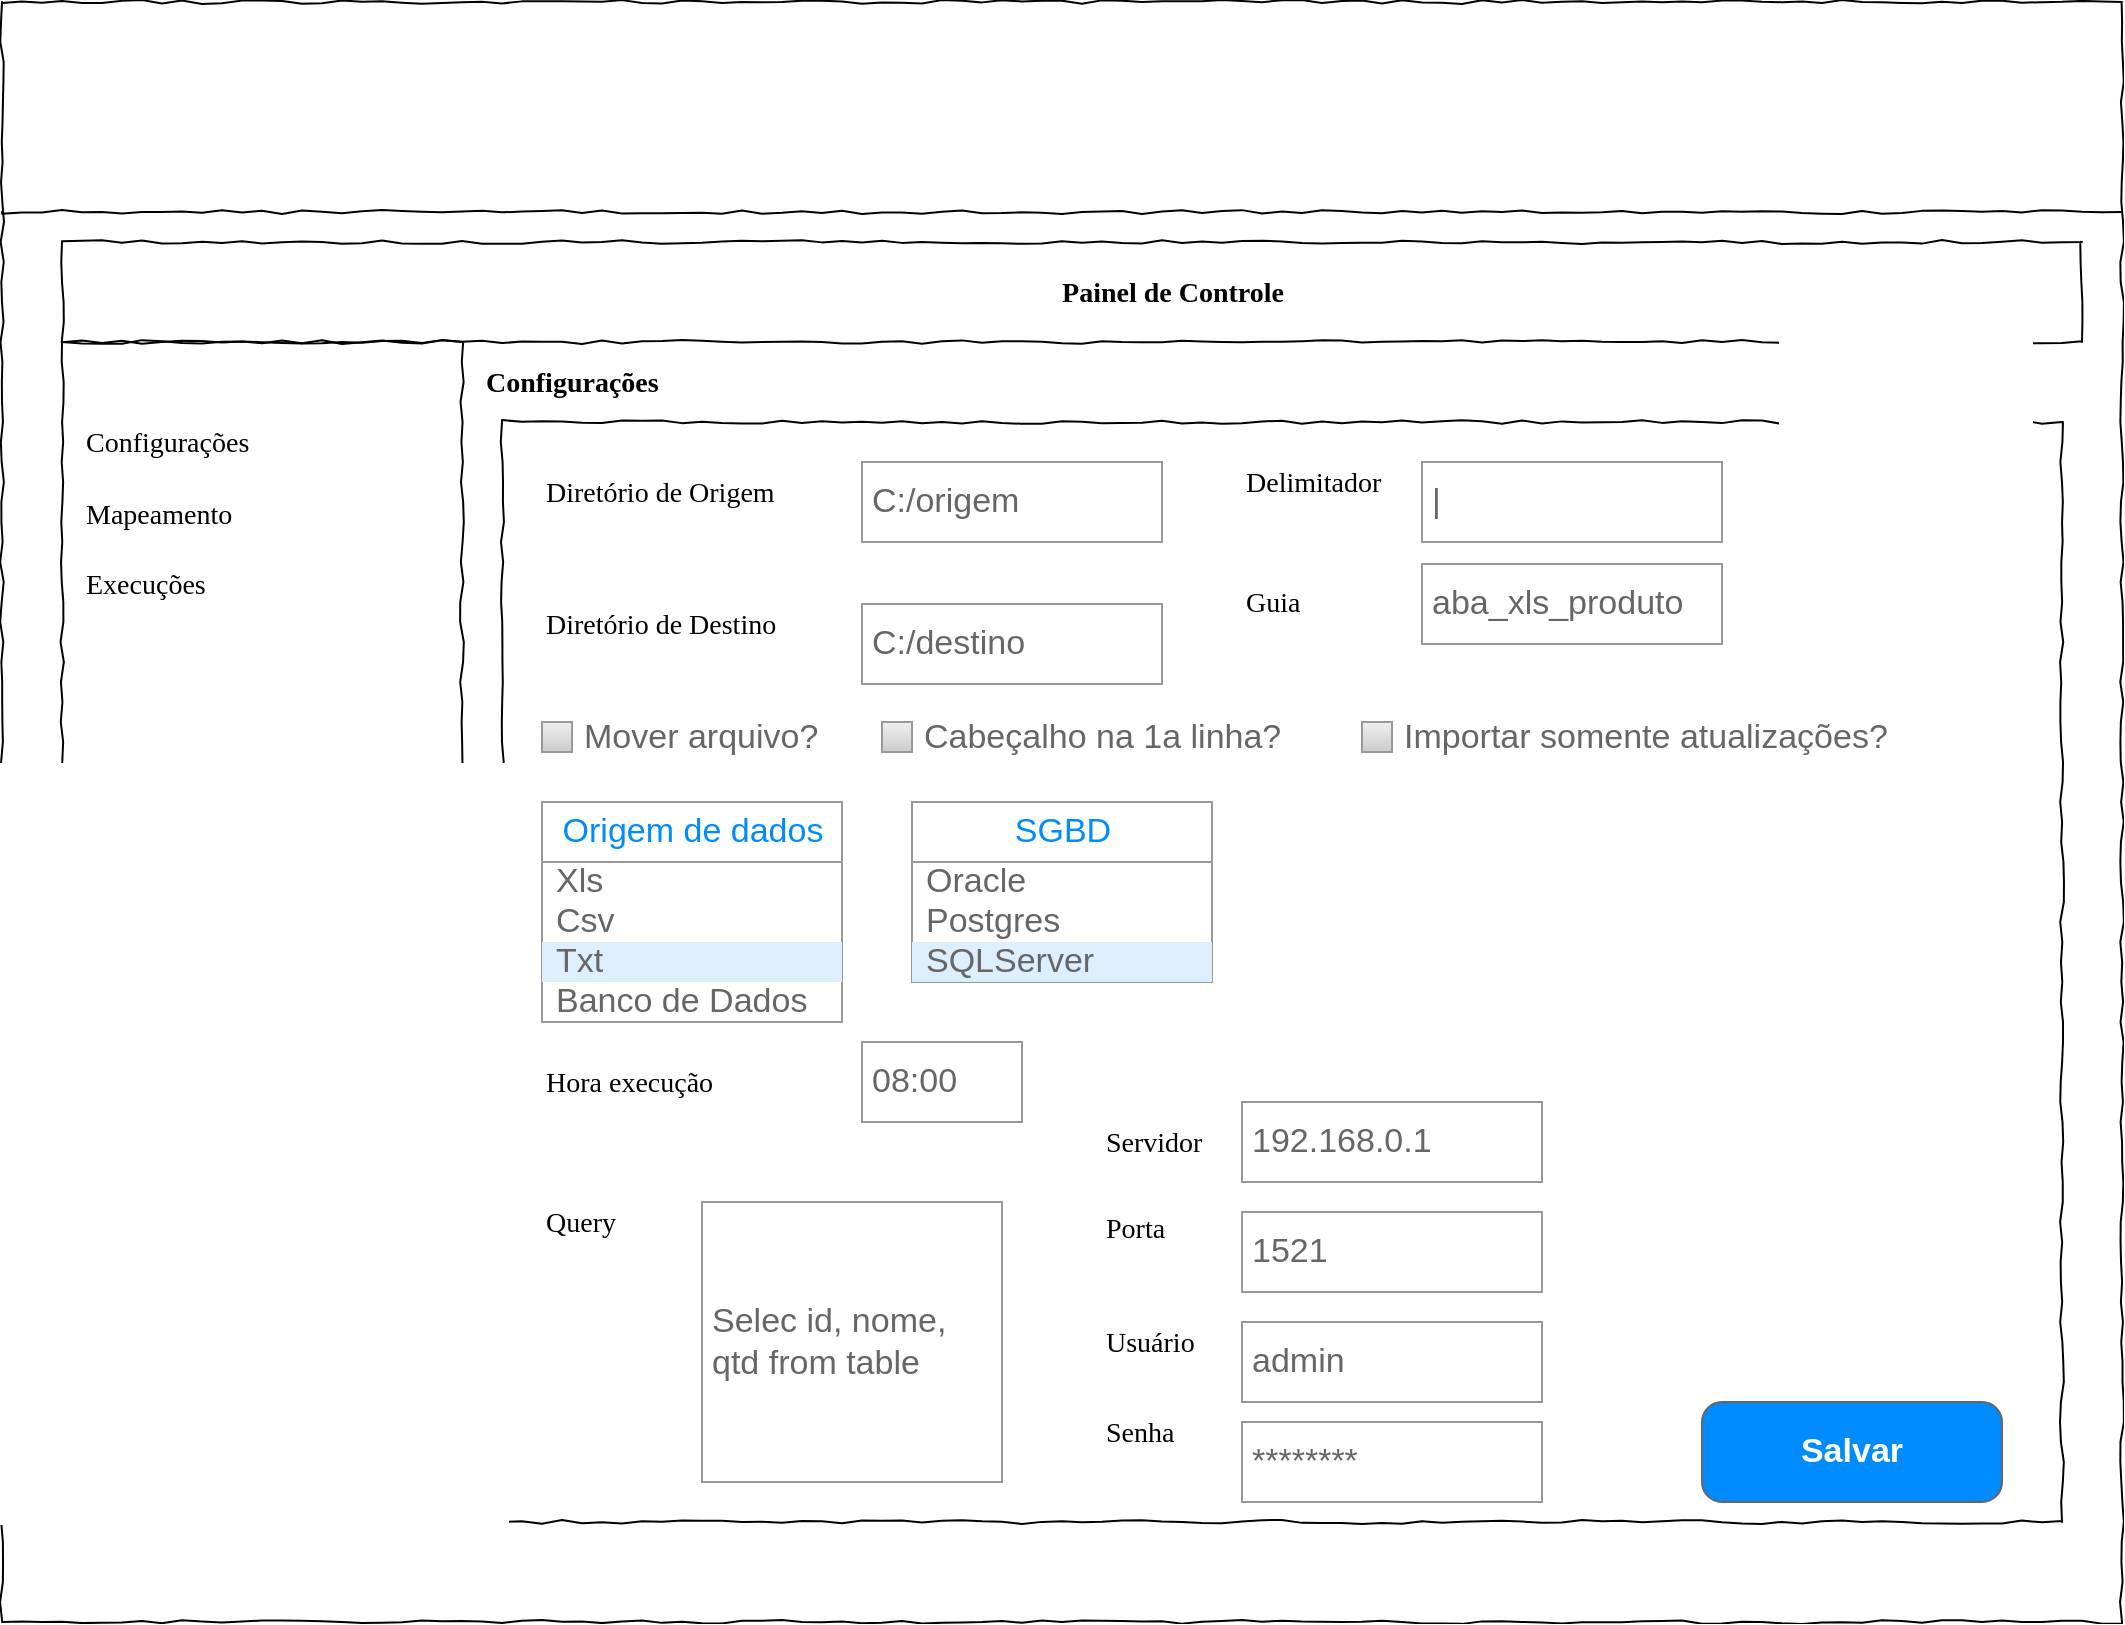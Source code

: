 <mxfile version="13.6.6" type="github" pages="3">
  <diagram name="Configurações " id="03018318-947c-dd8e-b7a3-06fadd420f32">
    <mxGraphModel dx="771" dy="2131" grid="1" gridSize="10" guides="1" tooltips="1" connect="1" arrows="1" fold="1" page="1" pageScale="1" pageWidth="1100" pageHeight="850" background="#ffffff" math="0" shadow="0">
      <root>
        <mxCell id="0" />
        <mxCell id="1" parent="0" />
        <mxCell id="677b7b8949515195-1" value="" style="whiteSpace=wrap;html=1;rounded=0;shadow=0;labelBackgroundColor=none;strokeColor=#000000;strokeWidth=1;fillColor=none;fontFamily=Verdana;fontSize=12;fontColor=#000000;align=center;comic=1;" parent="1" vertex="1">
          <mxGeometry y="40" width="1060" height="810" as="geometry" />
        </mxCell>
        <mxCell id="677b7b8949515195-8" value="" style="whiteSpace=wrap;html=1;rounded=0;shadow=0;labelBackgroundColor=none;strokeWidth=1;fillColor=none;fontFamily=Verdana;fontSize=12;align=center;comic=1;" parent="1" vertex="1">
          <mxGeometry x="30" y="210" width="200" height="590" as="geometry" />
        </mxCell>
        <mxCell id="677b7b8949515195-9" value="" style="line;strokeWidth=1;html=1;rounded=0;shadow=0;labelBackgroundColor=none;fillColor=none;fontFamily=Verdana;fontSize=14;fontColor=#000000;align=center;comic=1;" parent="1" vertex="1">
          <mxGeometry y="140" width="1060" height="10" as="geometry" />
        </mxCell>
        <mxCell id="677b7b8949515195-10" value="" style="whiteSpace=wrap;html=1;rounded=0;shadow=0;labelBackgroundColor=none;strokeWidth=1;fillColor=none;fontFamily=Verdana;fontSize=12;align=center;comic=1;" parent="1" vertex="1">
          <mxGeometry x="30" y="160" width="1010" height="50" as="geometry" />
        </mxCell>
        <mxCell id="677b7b8949515195-11" value="Configurações&amp;nbsp;" style="text;html=1;points=[];align=left;verticalAlign=top;spacingTop=-4;fontSize=14;fontFamily=Verdana;fontStyle=1" parent="1" vertex="1">
          <mxGeometry x="240" y="220" width="230" height="55" as="geometry" />
        </mxCell>
        <mxCell id="677b7b8949515195-12" value="Painel de Controle" style="text;html=1;points=[];align=center;verticalAlign=top;spacingTop=-4;fontSize=14;fontFamily=Verdana;fontStyle=1" parent="1" vertex="1">
          <mxGeometry x="390" y="175" width="390" height="20" as="geometry" />
        </mxCell>
        <mxCell id="677b7b8949515195-26" value="" style="whiteSpace=wrap;html=1;rounded=0;shadow=0;labelBackgroundColor=none;strokeWidth=1;fillColor=none;fontFamily=Verdana;fontSize=12;align=center;comic=1;" parent="1" vertex="1">
          <mxGeometry x="250" y="250" width="780" height="550" as="geometry" />
        </mxCell>
        <mxCell id="677b7b8949515195-27" value="Configurações&amp;nbsp;" style="text;html=1;points=[];align=left;verticalAlign=top;spacingTop=-4;fontSize=14;fontFamily=Verdana" parent="1" vertex="1">
          <mxGeometry x="40" y="250" width="170" height="20" as="geometry" />
        </mxCell>
        <mxCell id="677b7b8949515195-28" value="Mapeamento" style="text;html=1;points=[];align=left;verticalAlign=top;spacingTop=-4;fontSize=14;fontFamily=Verdana" parent="1" vertex="1">
          <mxGeometry x="40" y="286" width="170" height="20" as="geometry" />
        </mxCell>
        <mxCell id="677b7b8949515195-29" value="Execuções&amp;nbsp;" style="text;html=1;points=[];align=left;verticalAlign=top;spacingTop=-4;fontSize=14;fontFamily=Verdana" parent="1" vertex="1">
          <mxGeometry x="40" y="321" width="170" height="20" as="geometry" />
        </mxCell>
        <mxCell id="oYdHYf_mz_Uk3pocAltX-6" value="C:/origem" style="strokeWidth=1;shadow=0;dashed=0;align=center;html=1;shape=mxgraph.mockup.forms.pwField;strokeColor=#999999;mainText=;align=left;fontColor=#666666;fontSize=17;spacingLeft=3;" parent="1" vertex="1">
          <mxGeometry x="430" y="270" width="150" height="40" as="geometry" />
        </mxCell>
        <object label="Diretório de Origem" id="oYdHYf_mz_Uk3pocAltX-7">
          <mxCell style="text;html=1;points=[];align=left;verticalAlign=top;spacingTop=-4;fontSize=14;fontFamily=Verdana" parent="1" vertex="1">
            <mxGeometry x="270" y="275" width="170" height="45" as="geometry" />
          </mxCell>
        </object>
        <object label="Diretório de Destino" id="oYdHYf_mz_Uk3pocAltX-8">
          <mxCell style="text;html=1;points=[];align=left;verticalAlign=top;spacingTop=-4;fontSize=14;fontFamily=Verdana" parent="1" vertex="1">
            <mxGeometry x="270" y="341" width="170" height="45" as="geometry" />
          </mxCell>
        </object>
        <mxCell id="oYdHYf_mz_Uk3pocAltX-9" value="C:/destino" style="strokeWidth=1;shadow=0;dashed=0;align=center;html=1;shape=mxgraph.mockup.forms.pwField;strokeColor=#999999;mainText=;align=left;fontColor=#666666;fontSize=17;spacingLeft=3;" parent="1" vertex="1">
          <mxGeometry x="430" y="341" width="150" height="40" as="geometry" />
        </mxCell>
        <object label="Mover arquivo?" id="oYdHYf_mz_Uk3pocAltX-10">
          <mxCell style="strokeWidth=1;shadow=0;dashed=0;align=center;html=1;shape=mxgraph.mockup.forms.rrect;rSize=0;fillColor=#eeeeee;strokeColor=#999999;gradientColor=#cccccc;align=left;spacingLeft=4;fontSize=17;fontColor=#666666;labelPosition=right;" parent="1" vertex="1">
            <mxGeometry x="270" y="400" width="15" height="15" as="geometry" />
          </mxCell>
        </object>
        <mxCell id="oYdHYf_mz_Uk3pocAltX-14" value="" style="strokeWidth=1;shadow=0;dashed=0;align=center;html=1;shape=mxgraph.mockup.forms.rrect;rSize=0;strokeColor=#999999;fillColor=#ffffff;" parent="1" vertex="1">
          <mxGeometry x="270" y="440" width="150" height="110" as="geometry" />
        </mxCell>
        <mxCell id="oYdHYf_mz_Uk3pocAltX-15" value="Origem de dados" style="strokeWidth=1;shadow=0;dashed=0;align=center;html=1;shape=mxgraph.mockup.forms.rrect;rSize=0;strokeColor=#999999;fontColor=#008cff;fontSize=17;fillColor=#ffffff;resizeWidth=1;" parent="oYdHYf_mz_Uk3pocAltX-14" vertex="1">
          <mxGeometry width="150" height="30" relative="1" as="geometry" />
        </mxCell>
        <mxCell id="oYdHYf_mz_Uk3pocAltX-16" value="Xls" style="strokeWidth=1;shadow=0;dashed=0;align=center;html=1;shape=mxgraph.mockup.forms.anchor;fontSize=17;fontColor=#666666;align=left;spacingLeft=5;resizeWidth=1;" parent="oYdHYf_mz_Uk3pocAltX-14" vertex="1">
          <mxGeometry width="150" height="20" relative="1" as="geometry">
            <mxPoint y="30" as="offset" />
          </mxGeometry>
        </mxCell>
        <mxCell id="oYdHYf_mz_Uk3pocAltX-17" value="Csv" style="strokeWidth=1;shadow=0;dashed=0;align=center;html=1;shape=mxgraph.mockup.forms.anchor;fontSize=17;fontColor=#666666;align=left;spacingLeft=5;resizeWidth=1;" parent="oYdHYf_mz_Uk3pocAltX-14" vertex="1">
          <mxGeometry width="150" height="20" relative="1" as="geometry">
            <mxPoint y="50" as="offset" />
          </mxGeometry>
        </mxCell>
        <mxCell id="oYdHYf_mz_Uk3pocAltX-18" value="Txt" style="strokeWidth=1;shadow=0;dashed=0;align=center;html=1;shape=mxgraph.mockup.forms.rrect;rSize=0;fontSize=17;fontColor=#666666;align=left;spacingLeft=5;fillColor=#ddeeff;strokeColor=none;resizeWidth=1;" parent="oYdHYf_mz_Uk3pocAltX-14" vertex="1">
          <mxGeometry width="150" height="20" relative="1" as="geometry">
            <mxPoint y="70" as="offset" />
          </mxGeometry>
        </mxCell>
        <mxCell id="oYdHYf_mz_Uk3pocAltX-19" value="Banco de Dados" style="strokeWidth=1;shadow=0;dashed=0;align=center;html=1;shape=mxgraph.mockup.forms.anchor;fontSize=17;fontColor=#666666;align=left;spacingLeft=5;resizeWidth=1;" parent="oYdHYf_mz_Uk3pocAltX-14" vertex="1">
          <mxGeometry width="150" height="20" relative="1" as="geometry">
            <mxPoint y="90" as="offset" />
          </mxGeometry>
        </mxCell>
        <object label="Hora execução&amp;nbsp;" id="oYdHYf_mz_Uk3pocAltX-20">
          <mxCell style="text;html=1;points=[];align=left;verticalAlign=top;spacingTop=-4;fontSize=14;fontFamily=Verdana" parent="1" vertex="1">
            <mxGeometry x="270" y="570" width="170" height="45" as="geometry" />
          </mxCell>
        </object>
        <mxCell id="oYdHYf_mz_Uk3pocAltX-21" value="08:00" style="strokeWidth=1;shadow=0;dashed=0;align=center;html=1;shape=mxgraph.mockup.forms.pwField;strokeColor=#999999;mainText=;align=left;fontColor=#666666;fontSize=17;spacingLeft=3;" parent="1" vertex="1">
          <mxGeometry x="430" y="560" width="80" height="40" as="geometry" />
        </mxCell>
        <mxCell id="oYdHYf_mz_Uk3pocAltX-22" value="" style="strokeWidth=1;shadow=0;dashed=0;align=center;html=1;shape=mxgraph.mockup.forms.rrect;rSize=0;strokeColor=#999999;fillColor=#ffffff;" parent="1" vertex="1">
          <mxGeometry x="455" y="440" width="150" height="90" as="geometry" />
        </mxCell>
        <mxCell id="oYdHYf_mz_Uk3pocAltX-23" value="SGBD" style="strokeWidth=1;shadow=0;dashed=0;align=center;html=1;shape=mxgraph.mockup.forms.rrect;rSize=0;strokeColor=#999999;fontColor=#008cff;fontSize=17;fillColor=#ffffff;resizeWidth=1;" parent="oYdHYf_mz_Uk3pocAltX-22" vertex="1">
          <mxGeometry width="150" height="30" relative="1" as="geometry" />
        </mxCell>
        <mxCell id="oYdHYf_mz_Uk3pocAltX-24" value="Oracle" style="strokeWidth=1;shadow=0;dashed=0;align=center;html=1;shape=mxgraph.mockup.forms.anchor;fontSize=17;fontColor=#666666;align=left;spacingLeft=5;resizeWidth=1;" parent="oYdHYf_mz_Uk3pocAltX-22" vertex="1">
          <mxGeometry width="150" height="20" relative="1" as="geometry">
            <mxPoint y="30" as="offset" />
          </mxGeometry>
        </mxCell>
        <mxCell id="oYdHYf_mz_Uk3pocAltX-25" value="Postgres" style="strokeWidth=1;shadow=0;dashed=0;align=center;html=1;shape=mxgraph.mockup.forms.anchor;fontSize=17;fontColor=#666666;align=left;spacingLeft=5;resizeWidth=1;" parent="oYdHYf_mz_Uk3pocAltX-22" vertex="1">
          <mxGeometry width="150" height="20" relative="1" as="geometry">
            <mxPoint y="50" as="offset" />
          </mxGeometry>
        </mxCell>
        <mxCell id="oYdHYf_mz_Uk3pocAltX-26" value="SQLServer" style="strokeWidth=1;shadow=0;dashed=0;align=center;html=1;shape=mxgraph.mockup.forms.rrect;rSize=0;fontSize=17;fontColor=#666666;align=left;spacingLeft=5;fillColor=#ddeeff;strokeColor=none;resizeWidth=1;" parent="oYdHYf_mz_Uk3pocAltX-22" vertex="1">
          <mxGeometry width="150" height="20" relative="1" as="geometry">
            <mxPoint y="70" as="offset" />
          </mxGeometry>
        </mxCell>
        <object label="Query" id="ldl7UTo84l_oOs6AeaoS-1">
          <mxCell style="text;html=1;points=[];align=left;verticalAlign=top;spacingTop=-4;fontSize=14;fontFamily=Verdana" parent="1" vertex="1">
            <mxGeometry x="270" y="640" width="170" height="45" as="geometry" />
          </mxCell>
        </object>
        <mxCell id="t5DSYF_FgyzFKGMEDUMn-1" value="Selec id, nome, &lt;br&gt;qtd from table" style="strokeWidth=1;shadow=0;dashed=0;align=center;html=1;shape=mxgraph.mockup.forms.pwField;strokeColor=#999999;mainText=;align=left;fontColor=#666666;fontSize=17;spacingLeft=3;" vertex="1" parent="1">
          <mxGeometry x="350" y="640" width="150" height="140" as="geometry" />
        </mxCell>
        <mxCell id="t5DSYF_FgyzFKGMEDUMn-5" value="Salvar" style="strokeWidth=1;shadow=0;dashed=0;align=center;html=1;shape=mxgraph.mockup.buttons.button;strokeColor=#666666;fontColor=#ffffff;mainText=;buttonStyle=round;fontSize=17;fontStyle=1;fillColor=#008cff;whiteSpace=wrap;" vertex="1" parent="1">
          <mxGeometry x="850" y="740" width="150" height="50" as="geometry" />
        </mxCell>
        <object label="Delimitador" id="t5DSYF_FgyzFKGMEDUMn-6">
          <mxCell style="text;html=1;points=[];align=left;verticalAlign=top;spacingTop=-4;fontSize=14;fontFamily=Verdana" vertex="1" parent="1">
            <mxGeometry x="620" y="270" width="170" height="40" as="geometry" />
          </mxCell>
        </object>
        <mxCell id="t5DSYF_FgyzFKGMEDUMn-7" value="|" style="strokeWidth=1;shadow=0;dashed=0;align=center;html=1;shape=mxgraph.mockup.forms.pwField;strokeColor=#999999;mainText=;align=left;fontColor=#666666;fontSize=17;spacingLeft=3;" vertex="1" parent="1">
          <mxGeometry x="710" y="270" width="150" height="40" as="geometry" />
        </mxCell>
        <object label="Cabeçalho na 1a linha?" id="t5DSYF_FgyzFKGMEDUMn-8">
          <mxCell style="strokeWidth=1;shadow=0;dashed=0;align=center;html=1;shape=mxgraph.mockup.forms.rrect;rSize=0;fillColor=#eeeeee;strokeColor=#999999;gradientColor=#cccccc;align=left;spacingLeft=4;fontSize=17;fontColor=#666666;labelPosition=right;" vertex="1" parent="1">
            <mxGeometry x="440" y="400" width="15" height="15" as="geometry" />
          </mxCell>
        </object>
        <object label="Servidor" id="t5DSYF_FgyzFKGMEDUMn-9">
          <mxCell style="text;html=1;points=[];align=left;verticalAlign=top;spacingTop=-4;fontSize=14;fontFamily=Verdana" vertex="1" parent="1">
            <mxGeometry x="550" y="600" width="170" height="40" as="geometry" />
          </mxCell>
        </object>
        <object label="Porta" id="t5DSYF_FgyzFKGMEDUMn-10">
          <mxCell style="text;html=1;points=[];align=left;verticalAlign=top;spacingTop=-4;fontSize=14;fontFamily=Verdana" vertex="1" parent="1">
            <mxGeometry x="550" y="642.5" width="170" height="40" as="geometry" />
          </mxCell>
        </object>
        <mxCell id="t5DSYF_FgyzFKGMEDUMn-11" value="192.168.0.1" style="strokeWidth=1;shadow=0;dashed=0;align=center;html=1;shape=mxgraph.mockup.forms.pwField;strokeColor=#999999;mainText=;align=left;fontColor=#666666;fontSize=17;spacingLeft=3;" vertex="1" parent="1">
          <mxGeometry x="620" y="590" width="150" height="40" as="geometry" />
        </mxCell>
        <mxCell id="t5DSYF_FgyzFKGMEDUMn-12" value="1521" style="strokeWidth=1;shadow=0;dashed=0;align=center;html=1;shape=mxgraph.mockup.forms.pwField;strokeColor=#999999;mainText=;align=left;fontColor=#666666;fontSize=17;spacingLeft=3;" vertex="1" parent="1">
          <mxGeometry x="620" y="645" width="150" height="40" as="geometry" />
        </mxCell>
        <object label="Usuário&amp;nbsp;" id="t5DSYF_FgyzFKGMEDUMn-13">
          <mxCell style="text;html=1;points=[];align=left;verticalAlign=top;spacingTop=-4;fontSize=14;fontFamily=Verdana" vertex="1" parent="1">
            <mxGeometry x="550" y="700" width="170" height="40" as="geometry" />
          </mxCell>
        </object>
        <object label="Senha" id="t5DSYF_FgyzFKGMEDUMn-14">
          <mxCell style="text;html=1;points=[];align=left;verticalAlign=top;spacingTop=-4;fontSize=14;fontFamily=Verdana" vertex="1" parent="1">
            <mxGeometry x="550" y="745" width="170" height="40" as="geometry" />
          </mxCell>
        </object>
        <mxCell id="t5DSYF_FgyzFKGMEDUMn-15" value="admin" style="strokeWidth=1;shadow=0;dashed=0;align=center;html=1;shape=mxgraph.mockup.forms.pwField;strokeColor=#999999;mainText=;align=left;fontColor=#666666;fontSize=17;spacingLeft=3;" vertex="1" parent="1">
          <mxGeometry x="620" y="700" width="150" height="40" as="geometry" />
        </mxCell>
        <mxCell id="t5DSYF_FgyzFKGMEDUMn-16" value="********" style="strokeWidth=1;shadow=0;dashed=0;align=center;html=1;shape=mxgraph.mockup.forms.pwField;strokeColor=#999999;mainText=;align=left;fontColor=#666666;fontSize=17;spacingLeft=3;" vertex="1" parent="1">
          <mxGeometry x="620" y="750" width="150" height="40" as="geometry" />
        </mxCell>
        <object label="Guia" id="t5DSYF_FgyzFKGMEDUMn-17">
          <mxCell style="text;html=1;points=[];align=left;verticalAlign=top;spacingTop=-4;fontSize=14;fontFamily=Verdana" vertex="1" parent="1">
            <mxGeometry x="620" y="330" width="170" height="40" as="geometry" />
          </mxCell>
        </object>
        <mxCell id="t5DSYF_FgyzFKGMEDUMn-18" value="aba_xls_produto" style="strokeWidth=1;shadow=0;dashed=0;align=center;html=1;shape=mxgraph.mockup.forms.pwField;strokeColor=#999999;mainText=;align=left;fontColor=#666666;fontSize=17;spacingLeft=3;" vertex="1" parent="1">
          <mxGeometry x="710" y="321" width="150" height="40" as="geometry" />
        </mxCell>
        <object label="Importar somente atualizações?" id="t5DSYF_FgyzFKGMEDUMn-19">
          <mxCell style="strokeWidth=1;shadow=0;dashed=0;align=center;html=1;shape=mxgraph.mockup.forms.rrect;rSize=0;fillColor=#eeeeee;strokeColor=#999999;gradientColor=#cccccc;align=left;spacingLeft=4;fontSize=17;fontColor=#666666;labelPosition=right;" vertex="1" parent="1">
            <mxGeometry x="680" y="400" width="15" height="15" as="geometry" />
          </mxCell>
        </object>
      </root>
    </mxGraphModel>
  </diagram>
  <diagram name="Mapeamento" id="bbQ_pLbrjSXf4kjfiGzI">
    <mxGraphModel dx="600" dy="1658" grid="1" gridSize="10" guides="1" tooltips="1" connect="1" arrows="1" fold="1" page="1" pageScale="1" pageWidth="1100" pageHeight="850" background="#ffffff" math="0" shadow="0">
      <root>
        <mxCell id="PjNWJByG9njXrowxFvhe-0" />
        <mxCell id="PjNWJByG9njXrowxFvhe-1" parent="PjNWJByG9njXrowxFvhe-0" />
        <mxCell id="PjNWJByG9njXrowxFvhe-2" value="" style="whiteSpace=wrap;html=1;rounded=0;shadow=0;labelBackgroundColor=none;strokeColor=#000000;strokeWidth=1;fillColor=none;fontFamily=Verdana;fontSize=12;fontColor=#000000;align=center;comic=1;" vertex="1" parent="PjNWJByG9njXrowxFvhe-1">
          <mxGeometry y="40" width="1060" height="810" as="geometry" />
        </mxCell>
        <mxCell id="PjNWJByG9njXrowxFvhe-3" value="" style="whiteSpace=wrap;html=1;rounded=0;shadow=0;labelBackgroundColor=none;strokeWidth=1;fillColor=none;fontFamily=Verdana;fontSize=12;align=center;comic=1;" vertex="1" parent="PjNWJByG9njXrowxFvhe-1">
          <mxGeometry x="30" y="210" width="200" height="590" as="geometry" />
        </mxCell>
        <mxCell id="PjNWJByG9njXrowxFvhe-4" value="" style="line;strokeWidth=1;html=1;rounded=0;shadow=0;labelBackgroundColor=none;fillColor=none;fontFamily=Verdana;fontSize=14;fontColor=#000000;align=center;comic=1;" vertex="1" parent="PjNWJByG9njXrowxFvhe-1">
          <mxGeometry y="140" width="1060" height="10" as="geometry" />
        </mxCell>
        <mxCell id="PjNWJByG9njXrowxFvhe-5" value="" style="whiteSpace=wrap;html=1;rounded=0;shadow=0;labelBackgroundColor=none;strokeWidth=1;fillColor=none;fontFamily=Verdana;fontSize=12;align=center;comic=1;" vertex="1" parent="PjNWJByG9njXrowxFvhe-1">
          <mxGeometry x="30" y="160" width="1010" height="50" as="geometry" />
        </mxCell>
        <mxCell id="PjNWJByG9njXrowxFvhe-6" value="Mapeamento" style="text;html=1;points=[];align=left;verticalAlign=top;spacingTop=-4;fontSize=14;fontFamily=Verdana;fontStyle=1" vertex="1" parent="PjNWJByG9njXrowxFvhe-1">
          <mxGeometry x="240" y="220" width="230" height="55" as="geometry" />
        </mxCell>
        <mxCell id="PjNWJByG9njXrowxFvhe-7" value="Painel de Controle" style="text;html=1;points=[];align=center;verticalAlign=top;spacingTop=-4;fontSize=14;fontFamily=Verdana;fontStyle=1" vertex="1" parent="PjNWJByG9njXrowxFvhe-1">
          <mxGeometry x="390" y="175" width="390" height="20" as="geometry" />
        </mxCell>
        <mxCell id="PjNWJByG9njXrowxFvhe-8" value="" style="whiteSpace=wrap;html=1;rounded=0;shadow=0;labelBackgroundColor=none;strokeWidth=1;fillColor=none;fontFamily=Verdana;fontSize=12;align=center;comic=1;" vertex="1" parent="PjNWJByG9njXrowxFvhe-1">
          <mxGeometry x="250" y="250" width="780" height="550" as="geometry" />
        </mxCell>
        <mxCell id="PjNWJByG9njXrowxFvhe-9" value="Configurações&amp;nbsp;" style="text;html=1;points=[];align=left;verticalAlign=top;spacingTop=-4;fontSize=14;fontFamily=Verdana" vertex="1" parent="PjNWJByG9njXrowxFvhe-1">
          <mxGeometry x="40" y="250" width="170" height="20" as="geometry" />
        </mxCell>
        <mxCell id="PjNWJByG9njXrowxFvhe-10" value="Mapeamento" style="text;html=1;points=[];align=left;verticalAlign=top;spacingTop=-4;fontSize=14;fontFamily=Verdana" vertex="1" parent="PjNWJByG9njXrowxFvhe-1">
          <mxGeometry x="40" y="286" width="170" height="20" as="geometry" />
        </mxCell>
        <mxCell id="PjNWJByG9njXrowxFvhe-11" value="Execuções&amp;nbsp;" style="text;html=1;points=[];align=left;verticalAlign=top;spacingTop=-4;fontSize=14;fontFamily=Verdana" vertex="1" parent="PjNWJByG9njXrowxFvhe-1">
          <mxGeometry x="40" y="321" width="170" height="20" as="geometry" />
        </mxCell>
        <mxCell id="PjNWJByG9njXrowxFvhe-12" value="1" style="strokeWidth=1;shadow=0;dashed=0;align=center;html=1;shape=mxgraph.mockup.forms.pwField;strokeColor=#999999;mainText=;align=left;fontColor=#666666;fontSize=17;spacingLeft=3;" vertex="1" parent="PjNWJByG9njXrowxFvhe-1">
          <mxGeometry x="420" y="306" width="80" height="40" as="geometry" />
        </mxCell>
        <object label="Id" id="PjNWJByG9njXrowxFvhe-13">
          <mxCell style="text;html=1;points=[];align=right;verticalAlign=top;spacingTop=-4;fontSize=14;fontFamily=Verdana" vertex="1" parent="PjNWJByG9njXrowxFvhe-1">
            <mxGeometry x="240" y="306" width="170" height="45" as="geometry" />
          </mxCell>
        </object>
        <object label="Nome" id="PjNWJByG9njXrowxFvhe-14">
          <mxCell style="text;html=1;points=[];align=right;verticalAlign=top;spacingTop=-4;fontSize=14;fontFamily=Verdana" vertex="1" parent="PjNWJByG9njXrowxFvhe-1">
            <mxGeometry x="240" y="361" width="170" height="45" as="geometry" />
          </mxCell>
        </object>
        <mxCell id="PjNWJByG9njXrowxFvhe-15" value="3" style="strokeWidth=1;shadow=0;dashed=0;align=center;html=1;shape=mxgraph.mockup.forms.pwField;strokeColor=#999999;mainText=;align=left;fontColor=#666666;fontSize=17;spacingLeft=3;" vertex="1" parent="PjNWJByG9njXrowxFvhe-1">
          <mxGeometry x="420" y="360" width="80" height="40" as="geometry" />
        </mxCell>
        <object label="Quantidade" id="PjNWJByG9njXrowxFvhe-23">
          <mxCell style="text;html=1;points=[];align=right;verticalAlign=top;spacingTop=-4;fontSize=14;fontFamily=Verdana" vertex="1" parent="PjNWJByG9njXrowxFvhe-1">
            <mxGeometry x="240" y="415" width="170" height="45" as="geometry" />
          </mxCell>
        </object>
        <mxCell id="PjNWJByG9njXrowxFvhe-24" value="5" style="strokeWidth=1;shadow=0;dashed=0;align=center;html=1;shape=mxgraph.mockup.forms.pwField;strokeColor=#999999;mainText=;align=left;fontColor=#666666;fontSize=17;spacingLeft=3;" vertex="1" parent="PjNWJByG9njXrowxFvhe-1">
          <mxGeometry x="420" y="412.5" width="80" height="40" as="geometry" />
        </mxCell>
        <object label="API / Coluna" id="PjNWJByG9njXrowxFvhe-30">
          <mxCell style="text;html=1;points=[];align=left;verticalAlign=top;spacingTop=-4;fontSize=14;fontFamily=Verdana;fontStyle=1" vertex="1" parent="PjNWJByG9njXrowxFvhe-1">
            <mxGeometry x="390" y="267.5" width="150" height="45" as="geometry" />
          </mxCell>
        </object>
        <mxCell id="PjNWJByG9njXrowxFvhe-32" value="Salvar" style="strokeWidth=1;shadow=0;dashed=0;align=center;html=1;shape=mxgraph.mockup.buttons.button;strokeColor=#666666;fontColor=#ffffff;mainText=;buttonStyle=round;fontSize=17;fontStyle=1;fillColor=#008cff;whiteSpace=wrap;" vertex="1" parent="PjNWJByG9njXrowxFvhe-1">
          <mxGeometry x="850" y="740" width="150" height="50" as="geometry" />
        </mxCell>
        <object label="Promoção&amp;nbsp;" id="PjNWJByG9njXrowxFvhe-47">
          <mxCell style="text;html=1;points=[];align=right;verticalAlign=top;spacingTop=-4;fontSize=14;fontFamily=Verdana" vertex="1" parent="PjNWJByG9njXrowxFvhe-1">
            <mxGeometry x="250" y="470" width="170" height="45" as="geometry" />
          </mxCell>
        </object>
        <object label="Preço&amp;nbsp;" id="PjNWJByG9njXrowxFvhe-48">
          <mxCell style="text;html=1;points=[];align=right;verticalAlign=top;spacingTop=-4;fontSize=14;fontFamily=Verdana" vertex="1" parent="PjNWJByG9njXrowxFvhe-1">
            <mxGeometry x="240" y="530" width="170" height="45" as="geometry" />
          </mxCell>
        </object>
        <mxCell id="PjNWJByG9njXrowxFvhe-49" value="6" style="strokeWidth=1;shadow=0;dashed=0;align=center;html=1;shape=mxgraph.mockup.forms.pwField;strokeColor=#999999;mainText=;align=left;fontColor=#666666;fontSize=17;spacingLeft=3;" vertex="1" parent="PjNWJByG9njXrowxFvhe-1">
          <mxGeometry x="420" y="470" width="80" height="40" as="geometry" />
        </mxCell>
        <mxCell id="PjNWJByG9njXrowxFvhe-50" value="8" style="strokeWidth=1;shadow=0;dashed=0;align=center;html=1;shape=mxgraph.mockup.forms.pwField;strokeColor=#999999;mainText=;align=left;fontColor=#666666;fontSize=17;spacingLeft=3;" vertex="1" parent="PjNWJByG9njXrowxFvhe-1">
          <mxGeometry x="420" y="520" width="80" height="40" as="geometry" />
        </mxCell>
      </root>
    </mxGraphModel>
  </diagram>
  <diagram name="Execuções " id="ZuAgn0rIkCz6D5RC2Gj4">
    <mxGraphModel dx="771" dy="2131" grid="1" gridSize="10" guides="1" tooltips="1" connect="1" arrows="1" fold="1" page="1" pageScale="1" pageWidth="1100" pageHeight="850" background="#ffffff" math="0" shadow="0">
      <root>
        <mxCell id="1RwXgnjGR2Spg3Via4EN-0" />
        <mxCell id="1RwXgnjGR2Spg3Via4EN-1" parent="1RwXgnjGR2Spg3Via4EN-0" />
        <mxCell id="1RwXgnjGR2Spg3Via4EN-2" value="" style="whiteSpace=wrap;html=1;rounded=0;shadow=0;labelBackgroundColor=none;strokeColor=#000000;strokeWidth=1;fillColor=none;fontFamily=Verdana;fontSize=12;fontColor=#000000;align=center;comic=1;" vertex="1" parent="1RwXgnjGR2Spg3Via4EN-1">
          <mxGeometry y="40" width="1060" height="810" as="geometry" />
        </mxCell>
        <mxCell id="1RwXgnjGR2Spg3Via4EN-3" value="" style="whiteSpace=wrap;html=1;rounded=0;shadow=0;labelBackgroundColor=none;strokeWidth=1;fillColor=none;fontFamily=Verdana;fontSize=12;align=center;comic=1;" vertex="1" parent="1RwXgnjGR2Spg3Via4EN-1">
          <mxGeometry x="30" y="210" width="200" height="590" as="geometry" />
        </mxCell>
        <mxCell id="1RwXgnjGR2Spg3Via4EN-4" value="" style="line;strokeWidth=1;html=1;rounded=0;shadow=0;labelBackgroundColor=none;fillColor=none;fontFamily=Verdana;fontSize=14;fontColor=#000000;align=center;comic=1;" vertex="1" parent="1RwXgnjGR2Spg3Via4EN-1">
          <mxGeometry y="140" width="1060" height="10" as="geometry" />
        </mxCell>
        <mxCell id="1RwXgnjGR2Spg3Via4EN-5" value="" style="whiteSpace=wrap;html=1;rounded=0;shadow=0;labelBackgroundColor=none;strokeWidth=1;fillColor=none;fontFamily=Verdana;fontSize=12;align=center;comic=1;" vertex="1" parent="1RwXgnjGR2Spg3Via4EN-1">
          <mxGeometry x="30" y="160" width="1010" height="50" as="geometry" />
        </mxCell>
        <mxCell id="1RwXgnjGR2Spg3Via4EN-6" value="Execuções&amp;nbsp;" style="text;html=1;points=[];align=left;verticalAlign=top;spacingTop=-4;fontSize=14;fontFamily=Verdana;fontStyle=1" vertex="1" parent="1RwXgnjGR2Spg3Via4EN-1">
          <mxGeometry x="240" y="220" width="230" height="55" as="geometry" />
        </mxCell>
        <mxCell id="1RwXgnjGR2Spg3Via4EN-7" value="Painel de Controle" style="text;html=1;points=[];align=center;verticalAlign=top;spacingTop=-4;fontSize=14;fontFamily=Verdana;fontStyle=1" vertex="1" parent="1RwXgnjGR2Spg3Via4EN-1">
          <mxGeometry x="390" y="175" width="390" height="20" as="geometry" />
        </mxCell>
        <mxCell id="1RwXgnjGR2Spg3Via4EN-8" value="" style="whiteSpace=wrap;html=1;rounded=0;shadow=0;labelBackgroundColor=none;strokeWidth=1;fillColor=none;fontFamily=Verdana;fontSize=12;align=center;comic=1;" vertex="1" parent="1RwXgnjGR2Spg3Via4EN-1">
          <mxGeometry x="250" y="250" width="780" height="550" as="geometry" />
        </mxCell>
        <mxCell id="1RwXgnjGR2Spg3Via4EN-9" value="Configurações&amp;nbsp;" style="text;html=1;points=[];align=left;verticalAlign=top;spacingTop=-4;fontSize=14;fontFamily=Verdana" vertex="1" parent="1RwXgnjGR2Spg3Via4EN-1">
          <mxGeometry x="40" y="250" width="170" height="20" as="geometry" />
        </mxCell>
        <mxCell id="1RwXgnjGR2Spg3Via4EN-10" value="Mapeamento" style="text;html=1;points=[];align=left;verticalAlign=top;spacingTop=-4;fontSize=14;fontFamily=Verdana" vertex="1" parent="1RwXgnjGR2Spg3Via4EN-1">
          <mxGeometry x="40" y="286" width="170" height="20" as="geometry" />
        </mxCell>
        <mxCell id="1RwXgnjGR2Spg3Via4EN-11" value="Execuções&amp;nbsp;" style="text;html=1;points=[];align=left;verticalAlign=top;spacingTop=-4;fontSize=14;fontFamily=Verdana" vertex="1" parent="1RwXgnjGR2Spg3Via4EN-1">
          <mxGeometry x="40" y="321" width="170" height="20" as="geometry" />
        </mxCell>
        <mxCell id="1RwXgnjGR2Spg3Via4EN-19" value="Pesquisar" style="strokeWidth=1;shadow=0;dashed=0;align=center;html=1;shape=mxgraph.mockup.buttons.button;strokeColor=#666666;fontColor=#ffffff;mainText=;buttonStyle=round;fontSize=17;fontStyle=1;fillColor=#008cff;whiteSpace=wrap;" vertex="1" parent="1RwXgnjGR2Spg3Via4EN-1">
          <mxGeometry x="520" y="360" width="150" height="50" as="geometry" />
        </mxCell>
        <mxCell id="1RwXgnjGR2Spg3Via4EN-24" value="" style="shape=table;html=1;whiteSpace=wrap;startSize=0;container=1;collapsible=0;childLayout=tableLayout;align=right;" vertex="1" parent="1RwXgnjGR2Spg3Via4EN-1">
          <mxGeometry x="335" y="450" width="430" height="161" as="geometry" />
        </mxCell>
        <mxCell id="1RwXgnjGR2Spg3Via4EN-25" value="" style="shape=partialRectangle;html=1;whiteSpace=wrap;collapsible=0;dropTarget=0;pointerEvents=0;fillColor=none;top=0;left=0;bottom=0;right=0;points=[[0,0.5],[1,0.5]];portConstraint=eastwest;" vertex="1" parent="1RwXgnjGR2Spg3Via4EN-24">
          <mxGeometry width="430" height="40" as="geometry" />
        </mxCell>
        <mxCell id="1RwXgnjGR2Spg3Via4EN-26" value="Data" style="shape=partialRectangle;html=1;whiteSpace=wrap;connectable=0;fillColor=none;top=0;left=0;bottom=0;right=0;overflow=hidden;" vertex="1" parent="1RwXgnjGR2Spg3Via4EN-25">
          <mxGeometry width="100" height="40" as="geometry" />
        </mxCell>
        <mxCell id="1RwXgnjGR2Spg3Via4EN-27" value="Hora" style="shape=partialRectangle;html=1;whiteSpace=wrap;connectable=0;fillColor=none;top=0;left=0;bottom=0;right=0;overflow=hidden;" vertex="1" parent="1RwXgnjGR2Spg3Via4EN-25">
          <mxGeometry x="100" width="72" height="40" as="geometry" />
        </mxCell>
        <mxCell id="1RwXgnjGR2Spg3Via4EN-28" value="Status" style="shape=partialRectangle;html=1;whiteSpace=wrap;connectable=0;fillColor=none;top=0;left=0;bottom=0;right=0;overflow=hidden;" vertex="1" parent="1RwXgnjGR2Spg3Via4EN-25">
          <mxGeometry x="172" width="86" height="40" as="geometry" />
        </mxCell>
        <mxCell id="1RwXgnjGR2Spg3Via4EN-37" value="Detalhe" style="shape=partialRectangle;html=1;whiteSpace=wrap;connectable=0;fillColor=none;top=0;left=0;bottom=0;right=0;overflow=hidden;" vertex="1" parent="1RwXgnjGR2Spg3Via4EN-25">
          <mxGeometry x="258" width="102" height="40" as="geometry" />
        </mxCell>
        <mxCell id="1RwXgnjGR2Spg3Via4EN-40" value="Registros" style="shape=partialRectangle;html=1;whiteSpace=wrap;connectable=0;fillColor=none;top=0;left=0;bottom=0;right=0;overflow=hidden;" vertex="1" parent="1RwXgnjGR2Spg3Via4EN-25">
          <mxGeometry x="360" width="70" height="40" as="geometry" />
        </mxCell>
        <mxCell id="1RwXgnjGR2Spg3Via4EN-29" value="" style="shape=partialRectangle;html=1;whiteSpace=wrap;collapsible=0;dropTarget=0;pointerEvents=0;fillColor=none;top=0;left=0;bottom=0;right=0;points=[[0,0.5],[1,0.5]];portConstraint=eastwest;" vertex="1" parent="1RwXgnjGR2Spg3Via4EN-24">
          <mxGeometry y="40" width="430" height="41" as="geometry" />
        </mxCell>
        <mxCell id="1RwXgnjGR2Spg3Via4EN-30" value="15/08/2020" style="shape=partialRectangle;html=1;whiteSpace=wrap;connectable=0;fillColor=none;top=0;left=0;bottom=0;right=0;overflow=hidden;" vertex="1" parent="1RwXgnjGR2Spg3Via4EN-29">
          <mxGeometry width="100" height="41" as="geometry" />
        </mxCell>
        <mxCell id="1RwXgnjGR2Spg3Via4EN-31" value="08:00" style="shape=partialRectangle;html=1;whiteSpace=wrap;connectable=0;fillColor=none;top=0;left=0;bottom=0;right=0;overflow=hidden;" vertex="1" parent="1RwXgnjGR2Spg3Via4EN-29">
          <mxGeometry x="100" width="72" height="41" as="geometry" />
        </mxCell>
        <mxCell id="1RwXgnjGR2Spg3Via4EN-32" value="Sucesso" style="shape=partialRectangle;html=1;whiteSpace=wrap;connectable=0;fillColor=none;top=0;left=0;bottom=0;right=0;overflow=hidden;" vertex="1" parent="1RwXgnjGR2Spg3Via4EN-29">
          <mxGeometry x="172" width="86" height="41" as="geometry" />
        </mxCell>
        <mxCell id="1RwXgnjGR2Spg3Via4EN-38" style="shape=partialRectangle;html=1;whiteSpace=wrap;connectable=0;fillColor=none;top=0;left=0;bottom=0;right=0;overflow=hidden;" vertex="1" parent="1RwXgnjGR2Spg3Via4EN-29">
          <mxGeometry x="258" width="102" height="41" as="geometry" />
        </mxCell>
        <mxCell id="1RwXgnjGR2Spg3Via4EN-41" value="15000" style="shape=partialRectangle;html=1;whiteSpace=wrap;connectable=0;fillColor=none;top=0;left=0;bottom=0;right=0;overflow=hidden;" vertex="1" parent="1RwXgnjGR2Spg3Via4EN-29">
          <mxGeometry x="360" width="70" height="41" as="geometry" />
        </mxCell>
        <mxCell id="1RwXgnjGR2Spg3Via4EN-33" value="" style="shape=partialRectangle;html=1;whiteSpace=wrap;collapsible=0;dropTarget=0;pointerEvents=0;fillColor=none;top=0;left=0;bottom=0;right=0;points=[[0,0.5],[1,0.5]];portConstraint=eastwest;" vertex="1" parent="1RwXgnjGR2Spg3Via4EN-24">
          <mxGeometry y="81" width="430" height="40" as="geometry" />
        </mxCell>
        <mxCell id="1RwXgnjGR2Spg3Via4EN-34" value="16/08/2020" style="shape=partialRectangle;html=1;whiteSpace=wrap;connectable=0;fillColor=none;top=0;left=0;bottom=0;right=0;overflow=hidden;" vertex="1" parent="1RwXgnjGR2Spg3Via4EN-33">
          <mxGeometry width="100" height="40" as="geometry" />
        </mxCell>
        <mxCell id="1RwXgnjGR2Spg3Via4EN-35" value="08:00" style="shape=partialRectangle;html=1;whiteSpace=wrap;connectable=0;fillColor=none;top=0;left=0;bottom=0;right=0;overflow=hidden;" vertex="1" parent="1RwXgnjGR2Spg3Via4EN-33">
          <mxGeometry x="100" width="72" height="40" as="geometry" />
        </mxCell>
        <mxCell id="1RwXgnjGR2Spg3Via4EN-36" value="Erro" style="shape=partialRectangle;html=1;whiteSpace=wrap;connectable=0;fillColor=none;top=0;left=0;bottom=0;right=0;overflow=hidden;" vertex="1" parent="1RwXgnjGR2Spg3Via4EN-33">
          <mxGeometry x="172" width="86" height="40" as="geometry" />
        </mxCell>
        <mxCell id="1RwXgnjGR2Spg3Via4EN-39" value="Arquivo invalido" style="shape=partialRectangle;html=1;whiteSpace=wrap;connectable=0;fillColor=none;top=0;left=0;bottom=0;right=0;overflow=hidden;" vertex="1" parent="1RwXgnjGR2Spg3Via4EN-33">
          <mxGeometry x="258" width="102" height="40" as="geometry" />
        </mxCell>
        <mxCell id="1RwXgnjGR2Spg3Via4EN-42" style="shape=partialRectangle;html=1;whiteSpace=wrap;connectable=0;fillColor=none;top=0;left=0;bottom=0;right=0;overflow=hidden;" vertex="1" parent="1RwXgnjGR2Spg3Via4EN-33">
          <mxGeometry x="360" width="70" height="40" as="geometry" />
        </mxCell>
        <mxCell id="1RwXgnjGR2Spg3Via4EN-43" style="shape=partialRectangle;html=1;whiteSpace=wrap;collapsible=0;dropTarget=0;pointerEvents=0;fillColor=none;top=0;left=0;bottom=0;right=0;points=[[0,0.5],[1,0.5]];portConstraint=eastwest;" vertex="1" parent="1RwXgnjGR2Spg3Via4EN-24">
          <mxGeometry y="121" width="430" height="40" as="geometry" />
        </mxCell>
        <mxCell id="1RwXgnjGR2Spg3Via4EN-44" value="17/08/2020" style="shape=partialRectangle;html=1;whiteSpace=wrap;connectable=0;fillColor=none;top=0;left=0;bottom=0;right=0;overflow=hidden;" vertex="1" parent="1RwXgnjGR2Spg3Via4EN-43">
          <mxGeometry width="100" height="40" as="geometry" />
        </mxCell>
        <mxCell id="1RwXgnjGR2Spg3Via4EN-45" value="08:00" style="shape=partialRectangle;html=1;whiteSpace=wrap;connectable=0;fillColor=none;top=0;left=0;bottom=0;right=0;overflow=hidden;" vertex="1" parent="1RwXgnjGR2Spg3Via4EN-43">
          <mxGeometry x="100" width="72" height="40" as="geometry" />
        </mxCell>
        <mxCell id="1RwXgnjGR2Spg3Via4EN-46" value="Iniciado" style="shape=partialRectangle;html=1;whiteSpace=wrap;connectable=0;fillColor=none;top=0;left=0;bottom=0;right=0;overflow=hidden;" vertex="1" parent="1RwXgnjGR2Spg3Via4EN-43">
          <mxGeometry x="172" width="86" height="40" as="geometry" />
        </mxCell>
        <mxCell id="1RwXgnjGR2Spg3Via4EN-47" style="shape=partialRectangle;html=1;whiteSpace=wrap;connectable=0;fillColor=none;top=0;left=0;bottom=0;right=0;overflow=hidden;" vertex="1" parent="1RwXgnjGR2Spg3Via4EN-43">
          <mxGeometry x="258" width="102" height="40" as="geometry" />
        </mxCell>
        <mxCell id="1RwXgnjGR2Spg3Via4EN-48" style="shape=partialRectangle;html=1;whiteSpace=wrap;connectable=0;fillColor=none;top=0;left=0;bottom=0;right=0;overflow=hidden;" vertex="1" parent="1RwXgnjGR2Spg3Via4EN-43">
          <mxGeometry x="360" width="70" height="40" as="geometry" />
        </mxCell>
        <mxCell id="yUnYCP-j6anKzfxldsE6-0" value="15/08/2020" style="strokeWidth=1;shadow=0;dashed=0;align=center;html=1;shape=mxgraph.mockup.forms.pwField;strokeColor=#999999;mainText=;align=left;fontColor=#666666;fontSize=17;spacingLeft=3;" vertex="1" parent="1RwXgnjGR2Spg3Via4EN-1">
          <mxGeometry x="335" y="365" width="150" height="40" as="geometry" />
        </mxCell>
      </root>
    </mxGraphModel>
  </diagram>
</mxfile>
